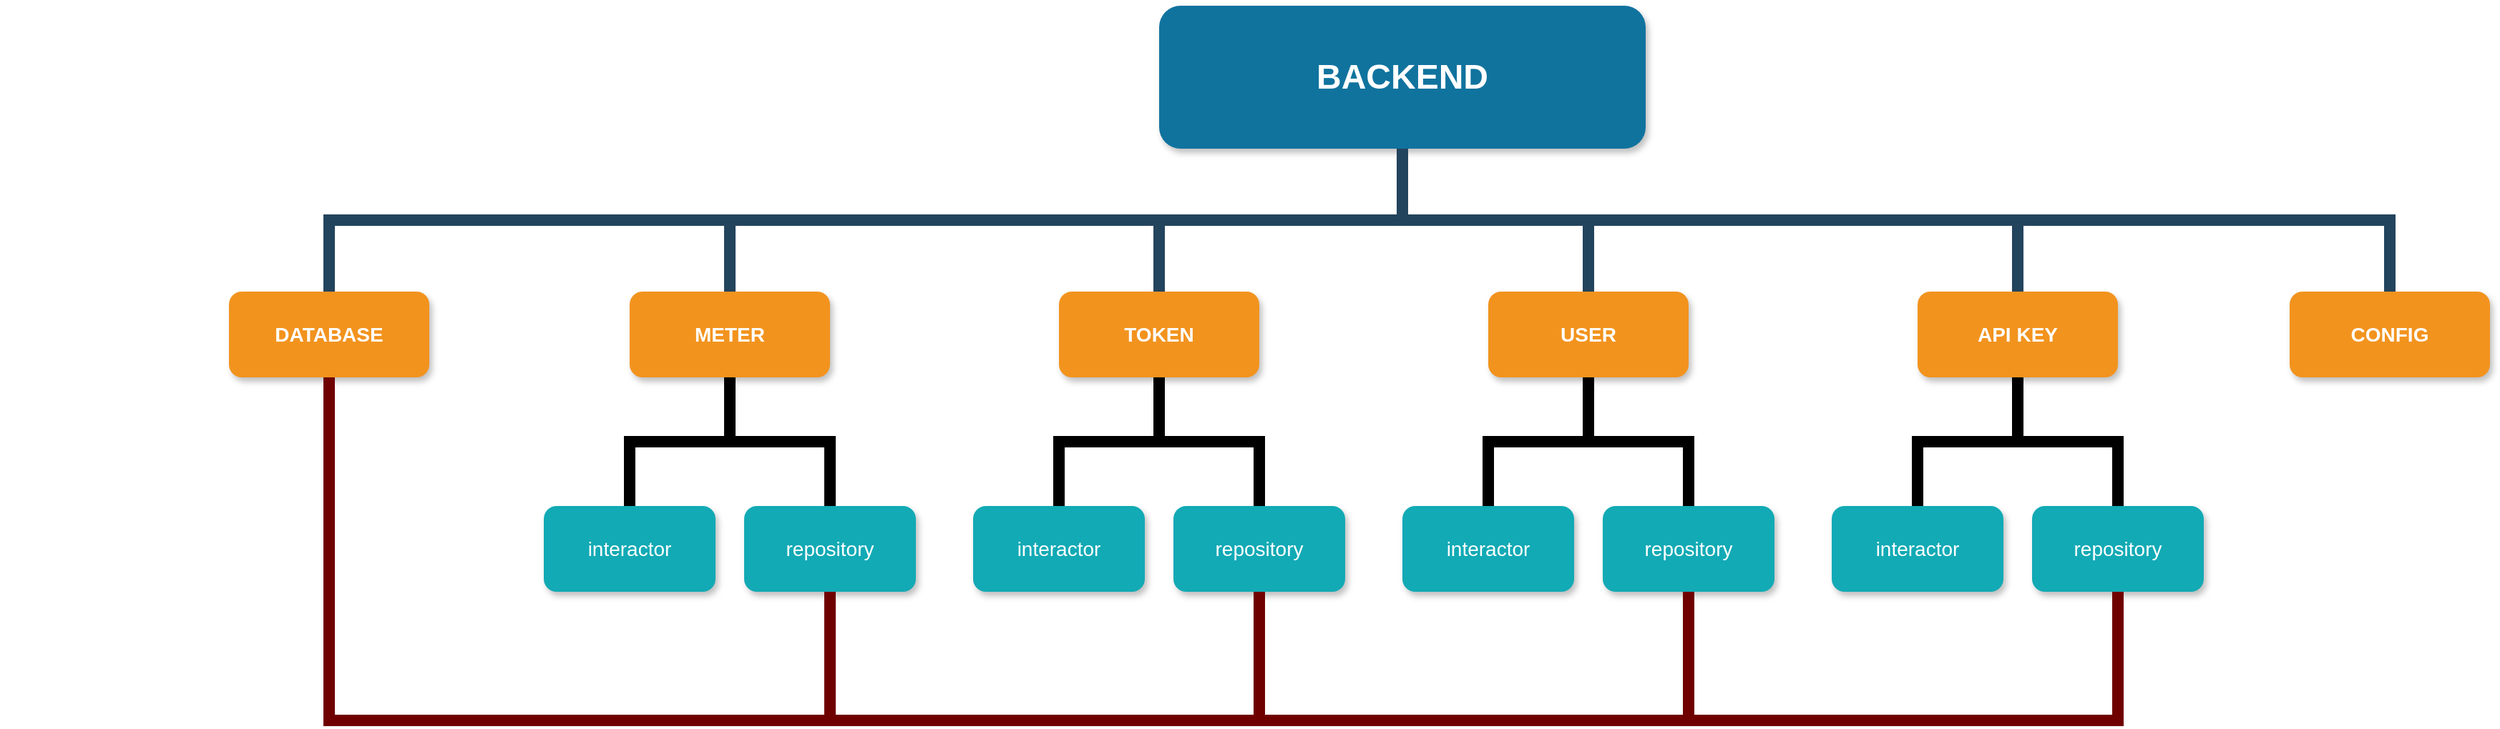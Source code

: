 <mxfile version="13.9.9" type="device"><diagram name="Page-1" id="64c3da0e-402f-94eb-ee01-a36477274f13"><mxGraphModel dx="2755" dy="2500" grid="1" gridSize="10" guides="1" tooltips="1" connect="1" arrows="1" fold="1" page="1" pageScale="1" pageWidth="1169" pageHeight="826" background="#ffffff" math="0" shadow="0"><root><mxCell id="0"/><mxCell id="1" parent="0"/><mxCell id="2" value="BACKEND" style="whiteSpace=wrap;rounded=1;shadow=1;fillColor=#10739E;strokeColor=none;fontColor=#FFFFFF;fontStyle=1;fontSize=24" parent="1" vertex="1"><mxGeometry x="670" y="30" width="340" height="100" as="geometry"/></mxCell><mxCell id="7" value="DATABASE" style="whiteSpace=wrap;rounded=1;fillColor=#F2931E;strokeColor=none;shadow=1;fontColor=#FFFFFF;fontStyle=1;fontSize=14" parent="1" vertex="1"><mxGeometry x="20" y="230.0" width="140" height="60" as="geometry"/></mxCell><mxCell id="229" value="" style="edgeStyle=elbowEdgeStyle;elbow=vertical;rounded=0;fontColor=#000000;endArrow=none;endFill=0;strokeWidth=8;strokeColor=#23445D;" parent="1" source="2" target="3" edge="1"><mxGeometry width="100" height="100" relative="1" as="geometry"><mxPoint x="660" y="200" as="sourcePoint"/><mxPoint x="760" y="100" as="targetPoint"/></mxGeometry></mxCell><mxCell id="231" value="" style="edgeStyle=elbowEdgeStyle;elbow=vertical;rounded=0;fontColor=#000000;endArrow=none;endFill=0;strokeWidth=8;strokeColor=#23445D;" parent="1" source="2" target="6" edge="1"><mxGeometry width="100" height="100" relative="1" as="geometry"><mxPoint x="680" y="220" as="sourcePoint"/><mxPoint x="780" y="120" as="targetPoint"/></mxGeometry></mxCell><mxCell id="232" value="" style="edgeStyle=elbowEdgeStyle;elbow=vertical;rounded=0;fontColor=#000000;endArrow=none;endFill=0;strokeWidth=8;strokeColor=#23445D;" parent="1" source="2" target="7" edge="1"><mxGeometry width="100" height="100" relative="1" as="geometry"><mxPoint x="690" y="230" as="sourcePoint"/><mxPoint x="790" y="130" as="targetPoint"/></mxGeometry></mxCell><mxCell id="AIkTfGlazr0P_WZHSczM-252" value="CONFIG" style="whiteSpace=wrap;rounded=1;fillColor=#F2931E;strokeColor=none;shadow=1;fontColor=#FFFFFF;fontStyle=1;fontSize=14" parent="1" vertex="1"><mxGeometry x="1460" y="230.0" width="140" height="60" as="geometry"/></mxCell><mxCell id="AIkTfGlazr0P_WZHSczM-254" value="" style="edgeStyle=elbowEdgeStyle;elbow=vertical;rounded=0;fontColor=#000000;endArrow=none;endFill=0;strokeWidth=8;strokeColor=#23445D;entryX=0.5;entryY=0;entryDx=0;entryDy=0;exitX=0.5;exitY=1;exitDx=0;exitDy=0;" parent="1" source="2" target="AIkTfGlazr0P_WZHSczM-252" edge="1"><mxGeometry width="100" height="100" relative="1" as="geometry"><mxPoint x="920" y="150" as="sourcePoint"/><mxPoint x="1100" y="240.0" as="targetPoint"/></mxGeometry></mxCell><mxCell id="bBAlBUy7MxEixnRd5NPx-232" value="" style="group" parent="1" vertex="1" connectable="0"><mxGeometry x="-140" y="430" width="1185" as="geometry"/></mxCell><mxCell id="bBAlBUy7MxEixnRd5NPx-233" value="" style="group" parent="bBAlBUy7MxEixnRd5NPx-232" vertex="1" connectable="0"><mxGeometry width="1185" as="geometry"/></mxCell><mxCell id="47sjXUJB1LdgQ5wdGp_v-247" value="" style="group" parent="1" vertex="1" connectable="0"><mxGeometry x="840.0" y="230.0" width="260" height="210.0" as="geometry"/></mxCell><mxCell id="6" value="USER" style="whiteSpace=wrap;rounded=1;fillColor=#F2931E;strokeColor=none;shadow=1;fontColor=#FFFFFF;fontStyle=1;fontSize=14" parent="47sjXUJB1LdgQ5wdGp_v-247" vertex="1"><mxGeometry x="60.0" width="140" height="60" as="geometry"/></mxCell><mxCell id="AIkTfGlazr0P_WZHSczM-245" style="edgeStyle=orthogonalEdgeStyle;rounded=0;orthogonalLoop=1;jettySize=auto;html=1;strokeWidth=8;startArrow=none;startFill=0;endArrow=none;endFill=0;" parent="47sjXUJB1LdgQ5wdGp_v-247" source="6" target="AIkTfGlazr0P_WZHSczM-246" edge="1"><mxGeometry relative="1" as="geometry"><mxPoint x="225.0" y="60.0" as="sourcePoint"/></mxGeometry></mxCell><mxCell id="AIkTfGlazr0P_WZHSczM-246" value="interactor" style="whiteSpace=wrap;rounded=1;fillColor=#12AAB5;strokeColor=none;shadow=1;fontColor=#FFFFFF;fontSize=14;" parent="47sjXUJB1LdgQ5wdGp_v-247" vertex="1"><mxGeometry y="150.0" width="120" height="60" as="geometry"/></mxCell><mxCell id="AIkTfGlazr0P_WZHSczM-247" value="repository" style="whiteSpace=wrap;rounded=1;fillColor=#12AAB5;strokeColor=none;shadow=1;fontColor=#FFFFFF;fontSize=14;" parent="47sjXUJB1LdgQ5wdGp_v-247" vertex="1"><mxGeometry x="140" y="150.0" width="120" height="60" as="geometry"/></mxCell><mxCell id="AIkTfGlazr0P_WZHSczM-248" style="edgeStyle=orthogonalEdgeStyle;rounded=0;orthogonalLoop=1;jettySize=auto;html=1;strokeWidth=8;startArrow=none;startFill=0;endArrow=none;endFill=0;" parent="47sjXUJB1LdgQ5wdGp_v-247" source="6" target="AIkTfGlazr0P_WZHSczM-247" edge="1"><mxGeometry relative="1" as="geometry"><mxPoint x="225.0" y="60.0" as="sourcePoint"/><mxPoint x="125.0" y="130.0" as="targetPoint"/></mxGeometry></mxCell><mxCell id="AIkTfGlazr0P_WZHSczM-249" style="edgeStyle=orthogonalEdgeStyle;rounded=0;orthogonalLoop=1;jettySize=auto;html=1;entryX=0.5;entryY=1;entryDx=0;entryDy=0;startArrow=none;startFill=0;endArrow=none;endFill=0;strokeWidth=8;fillColor=#a20025;strokeColor=#6F0000;" parent="1" source="7" target="AIkTfGlazr0P_WZHSczM-247" edge="1"><mxGeometry relative="1" as="geometry"><Array as="points"><mxPoint x="90" y="530"/><mxPoint x="1040" y="530"/></Array></mxGeometry></mxCell><mxCell id="47sjXUJB1LdgQ5wdGp_v-248" value="" style="group" parent="1" vertex="1" connectable="0"><mxGeometry x="540.0" y="230.0" width="260" height="210.0" as="geometry"/></mxCell><mxCell id="4" value="TOKEN" style="whiteSpace=wrap;rounded=1;fillColor=#F2931E;strokeColor=none;shadow=1;fontColor=#FFFFFF;fontStyle=1;fontSize=14" parent="47sjXUJB1LdgQ5wdGp_v-248" vertex="1"><mxGeometry x="60.0" width="140" height="60" as="geometry"/></mxCell><mxCell id="230" value="" style="edgeStyle=elbowEdgeStyle;elbow=vertical;rounded=0;fontColor=#000000;endArrow=none;endFill=0;strokeWidth=8;strokeColor=#23445D;" parent="47sjXUJB1LdgQ5wdGp_v-248" source="2" target="4" edge="1"><mxGeometry width="100" height="100" relative="1" as="geometry"><mxPoint x="130.0" y="-20.0" as="sourcePoint"/><mxPoint x="230.0" y="-120.0" as="targetPoint"/></mxGeometry></mxCell><mxCell id="AIkTfGlazr0P_WZHSczM-241" style="edgeStyle=orthogonalEdgeStyle;rounded=0;orthogonalLoop=1;jettySize=auto;html=1;strokeWidth=8;startArrow=none;startFill=0;endArrow=none;endFill=0;" parent="47sjXUJB1LdgQ5wdGp_v-248" source="4" target="AIkTfGlazr0P_WZHSczM-242" edge="1"><mxGeometry relative="1" as="geometry"><mxPoint x="175.0" y="60.0" as="sourcePoint"/></mxGeometry></mxCell><mxCell id="AIkTfGlazr0P_WZHSczM-242" value="interactor" style="whiteSpace=wrap;rounded=1;fillColor=#12AAB5;strokeColor=none;shadow=1;fontColor=#FFFFFF;fontSize=14;" parent="47sjXUJB1LdgQ5wdGp_v-248" vertex="1"><mxGeometry y="150.0" width="120" height="60" as="geometry"/></mxCell><mxCell id="AIkTfGlazr0P_WZHSczM-243" value="repository" style="whiteSpace=wrap;rounded=1;fillColor=#12AAB5;strokeColor=none;shadow=1;fontColor=#FFFFFF;fontSize=14;" parent="47sjXUJB1LdgQ5wdGp_v-248" vertex="1"><mxGeometry x="140" y="150.0" width="120" height="60" as="geometry"/></mxCell><mxCell id="AIkTfGlazr0P_WZHSczM-244" style="edgeStyle=orthogonalEdgeStyle;rounded=0;orthogonalLoop=1;jettySize=auto;html=1;strokeWidth=8;startArrow=none;startFill=0;endArrow=none;endFill=0;" parent="47sjXUJB1LdgQ5wdGp_v-248" source="4" target="AIkTfGlazr0P_WZHSczM-243" edge="1"><mxGeometry relative="1" as="geometry"><mxPoint x="175.0" y="60.0" as="sourcePoint"/><mxPoint x="75.0" y="130.0" as="targetPoint"/></mxGeometry></mxCell><mxCell id="AIkTfGlazr0P_WZHSczM-250" style="edgeStyle=orthogonalEdgeStyle;rounded=0;orthogonalLoop=1;jettySize=auto;html=1;entryX=0.5;entryY=1;entryDx=0;entryDy=0;startArrow=none;startFill=0;endArrow=none;endFill=0;strokeWidth=8;fillColor=#a20025;strokeColor=#6F0000;" parent="1" source="7" target="AIkTfGlazr0P_WZHSczM-243" edge="1"><mxGeometry relative="1" as="geometry"><Array as="points"><mxPoint x="90" y="530"/><mxPoint x="740" y="530"/></Array></mxGeometry></mxCell><mxCell id="47sjXUJB1LdgQ5wdGp_v-249" value="" style="group" parent="1" vertex="1" connectable="0"><mxGeometry x="240.0" y="230.0" width="260" height="210.0" as="geometry"/></mxCell><mxCell id="3" value="METER" style="whiteSpace=wrap;rounded=1;fillColor=#F2931E;strokeColor=none;shadow=1;fontColor=#FFFFFF;fontStyle=1;fontSize=14" parent="47sjXUJB1LdgQ5wdGp_v-249" vertex="1"><mxGeometry x="60.0" width="140" height="60" as="geometry"/></mxCell><mxCell id="AIkTfGlazr0P_WZHSczM-232" value="interactor" style="whiteSpace=wrap;rounded=1;fillColor=#12AAB5;strokeColor=none;shadow=1;fontColor=#FFFFFF;fontSize=14;" parent="47sjXUJB1LdgQ5wdGp_v-249" vertex="1"><mxGeometry y="150.0" width="120" height="60" as="geometry"/></mxCell><mxCell id="AIkTfGlazr0P_WZHSczM-235" style="edgeStyle=orthogonalEdgeStyle;rounded=0;orthogonalLoop=1;jettySize=auto;html=1;strokeWidth=8;startArrow=none;startFill=0;endArrow=none;endFill=0;" parent="47sjXUJB1LdgQ5wdGp_v-249" source="3" target="AIkTfGlazr0P_WZHSczM-232" edge="1"><mxGeometry relative="1" as="geometry"/></mxCell><mxCell id="AIkTfGlazr0P_WZHSczM-233" value="repository" style="whiteSpace=wrap;rounded=1;fillColor=#12AAB5;strokeColor=none;shadow=1;fontColor=#FFFFFF;fontSize=14;" parent="47sjXUJB1LdgQ5wdGp_v-249" vertex="1"><mxGeometry x="140" y="150.0" width="120" height="60" as="geometry"/></mxCell><mxCell id="AIkTfGlazr0P_WZHSczM-236" style="edgeStyle=orthogonalEdgeStyle;rounded=0;orthogonalLoop=1;jettySize=auto;html=1;strokeWidth=8;startArrow=none;startFill=0;endArrow=none;endFill=0;exitX=0.5;exitY=1;exitDx=0;exitDy=0;" parent="47sjXUJB1LdgQ5wdGp_v-249" source="3" target="AIkTfGlazr0P_WZHSczM-233" edge="1"><mxGeometry relative="1" as="geometry"><mxPoint x="140.0" y="70.0" as="sourcePoint"/><mxPoint x="30.0" y="130.0" as="targetPoint"/></mxGeometry></mxCell><mxCell id="AIkTfGlazr0P_WZHSczM-251" style="edgeStyle=orthogonalEdgeStyle;rounded=0;orthogonalLoop=1;jettySize=auto;html=1;entryX=0.5;entryY=1;entryDx=0;entryDy=0;startArrow=none;startFill=0;endArrow=none;endFill=0;strokeWidth=8;fillColor=#a20025;strokeColor=#6F0000;" parent="1" source="7" target="AIkTfGlazr0P_WZHSczM-233" edge="1"><mxGeometry relative="1" as="geometry"><mxPoint x="1460" y="290" as="sourcePoint"/><mxPoint x="805" y="420.0" as="targetPoint"/><Array as="points"><mxPoint x="90" y="530"/><mxPoint x="440" y="530"/></Array></mxGeometry></mxCell><mxCell id="47sjXUJB1LdgQ5wdGp_v-250" value="" style="group" parent="1" vertex="1" connectable="0"><mxGeometry x="1140.0" y="230.0" width="260" height="210.0" as="geometry"/></mxCell><mxCell id="47sjXUJB1LdgQ5wdGp_v-251" value="API KEY" style="whiteSpace=wrap;rounded=1;fillColor=#F2931E;strokeColor=none;shadow=1;fontColor=#FFFFFF;fontStyle=1;fontSize=14" parent="47sjXUJB1LdgQ5wdGp_v-250" vertex="1"><mxGeometry x="60.0" width="140" height="60" as="geometry"/></mxCell><mxCell id="47sjXUJB1LdgQ5wdGp_v-252" style="edgeStyle=orthogonalEdgeStyle;rounded=0;orthogonalLoop=1;jettySize=auto;html=1;strokeWidth=8;startArrow=none;startFill=0;endArrow=none;endFill=0;" parent="47sjXUJB1LdgQ5wdGp_v-250" source="47sjXUJB1LdgQ5wdGp_v-251" target="47sjXUJB1LdgQ5wdGp_v-253" edge="1"><mxGeometry relative="1" as="geometry"><mxPoint x="225.0" y="60.0" as="sourcePoint"/></mxGeometry></mxCell><mxCell id="47sjXUJB1LdgQ5wdGp_v-253" value="interactor" style="whiteSpace=wrap;rounded=1;fillColor=#12AAB5;strokeColor=none;shadow=1;fontColor=#FFFFFF;fontSize=14;" parent="47sjXUJB1LdgQ5wdGp_v-250" vertex="1"><mxGeometry y="150.0" width="120" height="60" as="geometry"/></mxCell><mxCell id="47sjXUJB1LdgQ5wdGp_v-254" value="repository" style="whiteSpace=wrap;rounded=1;fillColor=#12AAB5;strokeColor=none;shadow=1;fontColor=#FFFFFF;fontSize=14;" parent="47sjXUJB1LdgQ5wdGp_v-250" vertex="1"><mxGeometry x="140" y="150.0" width="120" height="60" as="geometry"/></mxCell><mxCell id="47sjXUJB1LdgQ5wdGp_v-255" style="edgeStyle=orthogonalEdgeStyle;rounded=0;orthogonalLoop=1;jettySize=auto;html=1;strokeWidth=8;startArrow=none;startFill=0;endArrow=none;endFill=0;" parent="47sjXUJB1LdgQ5wdGp_v-250" source="47sjXUJB1LdgQ5wdGp_v-251" target="47sjXUJB1LdgQ5wdGp_v-254" edge="1"><mxGeometry relative="1" as="geometry"><mxPoint x="225.0" y="60.0" as="sourcePoint"/><mxPoint x="125.0" y="130.0" as="targetPoint"/></mxGeometry></mxCell><mxCell id="94UxH9Fa_2qhInMKNmYj-232" value="" style="edgeStyle=elbowEdgeStyle;elbow=vertical;rounded=0;fontColor=#000000;endArrow=none;endFill=0;strokeWidth=8;strokeColor=#23445D;" parent="1" source="2" edge="1"><mxGeometry width="100" height="100" relative="1" as="geometry"><mxPoint x="970" y="120" as="sourcePoint"/><mxPoint x="1270" y="230.0" as="targetPoint"/></mxGeometry></mxCell><mxCell id="SpuhKnEHxzm-RKVy0DoV-232" style="edgeStyle=orthogonalEdgeStyle;rounded=0;orthogonalLoop=1;jettySize=auto;html=1;startArrow=none;startFill=0;endArrow=none;endFill=0;strokeWidth=8;fillColor=#a20025;strokeColor=#6F0000;exitX=0.5;exitY=1;exitDx=0;exitDy=0;" edge="1" parent="1" source="7" target="47sjXUJB1LdgQ5wdGp_v-254"><mxGeometry relative="1" as="geometry"><Array as="points"><mxPoint x="90" y="530"/><mxPoint x="1340" y="530"/></Array><mxPoint x="250" y="290.0" as="sourcePoint"/><mxPoint x="1200.0" y="440.0" as="targetPoint"/></mxGeometry></mxCell></root></mxGraphModel></diagram></mxfile>